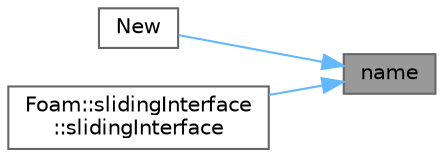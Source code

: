 digraph "name"
{
 // LATEX_PDF_SIZE
  bgcolor="transparent";
  edge [fontname=Helvetica,fontsize=10,labelfontname=Helvetica,labelfontsize=10];
  node [fontname=Helvetica,fontsize=10,shape=box,height=0.2,width=0.4];
  rankdir="RL";
  Node1 [id="Node000001",label="name",height=0.2,width=0.4,color="gray40", fillcolor="grey60", style="filled", fontcolor="black",tooltip=" "];
  Node1 -> Node2 [id="edge1_Node000001_Node000002",dir="back",color="steelblue1",style="solid",tooltip=" "];
  Node2 [id="Node000002",label="New",height=0.2,width=0.4,color="grey40", fillcolor="white", style="filled",URL="$classFoam_1_1polyMeshModifier.html#acfda57875ab3f318734fce66b721e4fb",tooltip=" "];
  Node1 -> Node3 [id="edge2_Node000001_Node000003",dir="back",color="steelblue1",style="solid",tooltip=" "];
  Node3 [id="Node000003",label="Foam::slidingInterface\l::slidingInterface",height=0.2,width=0.4,color="grey40", fillcolor="white", style="filled",URL="$classFoam_1_1slidingInterface.html#a5a2561bb0ef56db0b85cb37f580bbdff",tooltip=" "];
}
